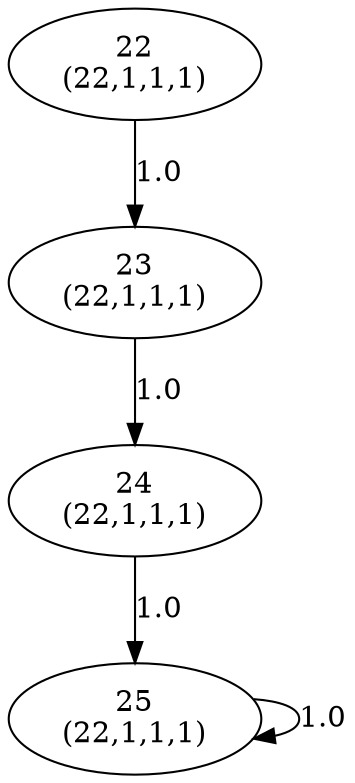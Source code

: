 digraph {
    22 [label="22\n(22,1,1,1)"];
    23 [label="23\n(22,1,1,1)"];
    24 [label="24\n(22,1,1,1)"];
    25 [label="25\n(22,1,1,1)"];
    22 -> 23 [label="1.0"];
    23 -> 24 [label="1.0"];
    24 -> 25 [label="1.0"];
    25 -> 25 [label="1.0"];
}
